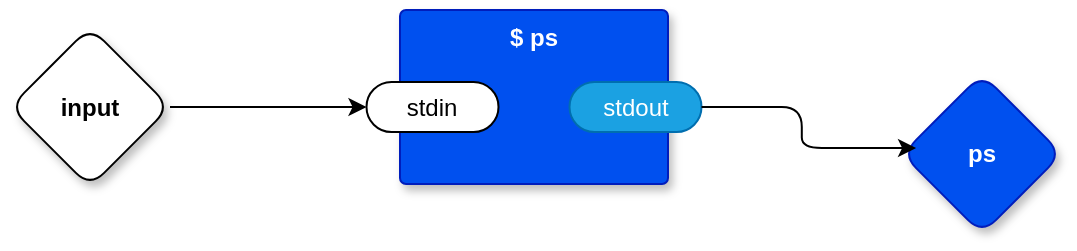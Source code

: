 <mxfile compressed="false" version="21.6.8" type="device" pages="2">
  <diagram name="main" id="rouPT9Cqq-OwMpKOoevE">
    <mxGraphModel dx="962" dy="1032" grid="0" gridSize="10" guides="1" tooltips="1" connect="1" arrows="1" fold="1" page="0" pageScale="1" pageWidth="1100" pageHeight="850" math="0" shadow="0">
      <root>
        <mxCell id="0" />
        <mxCell id="1" parent="0" />
        <mxCell id="ztLQy-kmBZNhy9KoKJPl-23" style="edgeStyle=orthogonalEdgeStyle;rounded=1;orthogonalLoop=1;jettySize=auto;html=1;exitX=1;exitY=0.5;exitDx=0;exitDy=0;exitPerimeter=0;entryX=0;entryY=0.5;entryDx=0;entryDy=0;entryPerimeter=0;" parent="1" source="ztLQy-kmBZNhy9KoKJPl-1" target="ztLQy-kmBZNhy9KoKJPl-21" edge="1">
          <mxGeometry relative="1" as="geometry" />
        </mxCell>
        <mxCell id="ztLQy-kmBZNhy9KoKJPl-1" value="input" style="rhombus;whiteSpace=wrap;html=1;rounded=1;fontStyle=1;glass=0;sketch=0;fontSize=12;points=[[0,0.5,0,0,0],[0.5,0,0,0,0],[0.5,1,0,0,0],[1,0.5,0,0,0]];shadow=1;" parent="1" vertex="1">
          <mxGeometry x="8" y="-32.5" width="80" height="80" as="geometry" />
        </mxCell>
        <mxCell id="ztLQy-kmBZNhy9KoKJPl-2" value="ps" style="rhombus;whiteSpace=wrap;html=1;rounded=1;fillColor=#0050ef;fontColor=#ffffff;strokeColor=#001DBC;fontStyle=1;glass=0;sketch=0;fontSize=12;points=[[0,0.5,0,0,0],[0.5,0,0,0,0],[0.5,1,0,0,0],[1,0.5,0,0,0]];shadow=1;" parent="1" vertex="1">
          <mxGeometry x="454" y="-9" width="80" height="80" as="geometry" />
        </mxCell>
        <mxCell id="ztLQy-kmBZNhy9KoKJPl-20" value="$ ps" style="rounded=1;whiteSpace=wrap;html=1;sketch=0;container=1;recursiveResize=0;verticalAlign=top;arcSize=6;fontStyle=1;autosize=0;points=[];absoluteArcSize=1;shadow=1;strokeColor=#001DBC;fillColor=#0050ef;fontColor=#ffffff;connectable=0;" parent="1" vertex="1">
          <mxGeometry x="203" y="-41" width="134" height="87" as="geometry">
            <mxRectangle x="-98" y="-1230" width="99" height="26" as="alternateBounds" />
          </mxGeometry>
        </mxCell>
        <mxCell id="ztLQy-kmBZNhy9KoKJPl-21" value="stdin" style="rounded=1;whiteSpace=wrap;html=1;sketch=0;points=[[0,0.5,0,0,0],[1,0.5,0,0,0]];arcSize=50;" parent="ztLQy-kmBZNhy9KoKJPl-20" vertex="1">
          <mxGeometry x="-16.75" y="36" width="66" height="25" as="geometry" />
        </mxCell>
        <mxCell id="ztLQy-kmBZNhy9KoKJPl-22" value="stdout" style="rounded=1;whiteSpace=wrap;html=1;sketch=0;points=[[0,0.5,0,0,0],[1,0.5,0,0,0]];fillColor=#1ba1e2;fontColor=#ffffff;strokeColor=#006EAF;arcSize=50;" parent="ztLQy-kmBZNhy9KoKJPl-20" vertex="1">
          <mxGeometry x="84.75" y="36" width="66" height="25" as="geometry" />
        </mxCell>
        <mxCell id="ztLQy-kmBZNhy9KoKJPl-37" style="edgeStyle=orthogonalEdgeStyle;rounded=1;orthogonalLoop=1;jettySize=auto;html=1;exitX=1;exitY=0.5;exitDx=0;exitDy=0;exitPerimeter=0;entryX=0.088;entryY=0.463;entryDx=0;entryDy=0;entryPerimeter=0;" parent="1" source="ztLQy-kmBZNhy9KoKJPl-22" target="ztLQy-kmBZNhy9KoKJPl-2" edge="1">
          <mxGeometry relative="1" as="geometry">
            <mxPoint x="486.25" y="7.5" as="targetPoint" />
          </mxGeometry>
        </mxCell>
      </root>
    </mxGraphModel>
  </diagram>
  <diagram name="Copy of main" id="KS3WEbwcifBTzsb4HUmv">
    <mxGraphModel dx="962" dy="1032" grid="0" gridSize="10" guides="1" tooltips="1" connect="1" arrows="1" fold="1" page="0" pageScale="1" pageWidth="1100" pageHeight="850" math="0" shadow="0">
      <root>
        <mxCell id="xJ1eNEEvFR5x5LvTf2mW-0" />
        <mxCell id="xJ1eNEEvFR5x5LvTf2mW-1" parent="xJ1eNEEvFR5x5LvTf2mW-0" />
        <mxCell id="xJ1eNEEvFR5x5LvTf2mW-2" style="edgeStyle=orthogonalEdgeStyle;rounded=1;orthogonalLoop=1;jettySize=auto;html=1;exitX=1;exitY=0.5;exitDx=0;exitDy=0;exitPerimeter=0;entryX=0;entryY=0.5;entryDx=0;entryDy=0;entryPerimeter=0;" edge="1" parent="xJ1eNEEvFR5x5LvTf2mW-1" source="xJ1eNEEvFR5x5LvTf2mW-3" target="xJ1eNEEvFR5x5LvTf2mW-6">
          <mxGeometry relative="1" as="geometry" />
        </mxCell>
        <mxCell id="xJ1eNEEvFR5x5LvTf2mW-3" value="input" style="rhombus;whiteSpace=wrap;html=1;rounded=1;fontStyle=1;glass=0;sketch=0;fontSize=12;points=[[0,0.5,0,0,0],[0.5,0,0,0,0],[0.5,1,0,0,0],[1,0.5,0,0,0]];shadow=1;" vertex="1" parent="xJ1eNEEvFR5x5LvTf2mW-1">
          <mxGeometry x="8" y="-32.5" width="80" height="80" as="geometry" />
        </mxCell>
        <mxCell id="xJ1eNEEvFR5x5LvTf2mW-4" value="ps" style="rhombus;whiteSpace=wrap;html=1;rounded=1;fillColor=#0050ef;fontColor=#ffffff;strokeColor=#001DBC;fontStyle=1;glass=0;sketch=0;fontSize=12;points=[[0,0.5,0,0,0],[0.5,0,0,0,0],[0.5,1,0,0,0],[1,0.5,0,0,0]];shadow=1;" vertex="1" parent="xJ1eNEEvFR5x5LvTf2mW-1">
          <mxGeometry x="749" y="-32.5" width="80" height="80" as="geometry" />
        </mxCell>
        <mxCell id="xJ1eNEEvFR5x5LvTf2mW-5" value="$ ps" style="rounded=1;whiteSpace=wrap;html=1;sketch=0;container=1;recursiveResize=0;verticalAlign=top;arcSize=6;fontStyle=1;autosize=0;points=[];absoluteArcSize=1;shadow=1;strokeColor=#001DBC;fillColor=#0050ef;fontColor=#ffffff;connectable=0;" vertex="1" parent="xJ1eNEEvFR5x5LvTf2mW-1">
          <mxGeometry x="203" y="-41" width="134" height="87" as="geometry">
            <mxRectangle x="-98" y="-1230" width="99" height="26" as="alternateBounds" />
          </mxGeometry>
        </mxCell>
        <mxCell id="xJ1eNEEvFR5x5LvTf2mW-6" value="stdin" style="rounded=1;whiteSpace=wrap;html=1;sketch=0;points=[[0,0.5,0,0,0],[1,0.5,0,0,0]];arcSize=50;" vertex="1" parent="xJ1eNEEvFR5x5LvTf2mW-5">
          <mxGeometry x="-16.75" y="36" width="66" height="25" as="geometry" />
        </mxCell>
        <mxCell id="xJ1eNEEvFR5x5LvTf2mW-7" value="stdout" style="rounded=1;whiteSpace=wrap;html=1;sketch=0;points=[[0,0.5,0,0,0],[1,0.5,0,0,0]];fillColor=#1ba1e2;fontColor=#ffffff;strokeColor=#006EAF;arcSize=50;" vertex="1" parent="xJ1eNEEvFR5x5LvTf2mW-5">
          <mxGeometry x="84.75" y="36" width="66" height="25" as="geometry" />
        </mxCell>
        <mxCell id="xJ1eNEEvFR5x5LvTf2mW-8" value="$ grep vsh" style="rounded=1;whiteSpace=wrap;html=1;sketch=0;container=1;recursiveResize=0;verticalAlign=top;arcSize=6;fontStyle=1;autosize=0;points=[];absoluteArcSize=1;shadow=1;strokeColor=#001DBC;fillColor=#0050ef;fontColor=#ffffff;connectable=0;" vertex="1" parent="xJ1eNEEvFR5x5LvTf2mW-1">
          <mxGeometry x="503" y="-41" width="134" height="87" as="geometry">
            <mxRectangle x="-98" y="-1230" width="99" height="26" as="alternateBounds" />
          </mxGeometry>
        </mxCell>
        <mxCell id="xJ1eNEEvFR5x5LvTf2mW-9" value="stdin" style="rounded=1;whiteSpace=wrap;html=1;sketch=0;points=[[0,0.5,0,0,0],[1,0.5,0,0,0]];arcSize=50;" vertex="1" parent="xJ1eNEEvFR5x5LvTf2mW-8">
          <mxGeometry x="-16.75" y="36" width="66" height="25" as="geometry" />
        </mxCell>
        <mxCell id="xJ1eNEEvFR5x5LvTf2mW-10" value="stdout" style="rounded=1;whiteSpace=wrap;html=1;sketch=0;points=[[0,0.5,0,0,0],[1,0.5,0,0,0]];fillColor=#1ba1e2;fontColor=#ffffff;strokeColor=#006EAF;arcSize=50;" vertex="1" parent="xJ1eNEEvFR5x5LvTf2mW-8">
          <mxGeometry x="84.75" y="36" width="66" height="25" as="geometry" />
        </mxCell>
        <mxCell id="xJ1eNEEvFR5x5LvTf2mW-11" style="edgeStyle=orthogonalEdgeStyle;rounded=1;orthogonalLoop=1;jettySize=auto;html=1;exitX=1;exitY=0.5;exitDx=0;exitDy=0;exitPerimeter=0;entryX=0;entryY=0.5;entryDx=0;entryDy=0;entryPerimeter=0;" edge="1" parent="xJ1eNEEvFR5x5LvTf2mW-1" source="xJ1eNEEvFR5x5LvTf2mW-7" target="xJ1eNEEvFR5x5LvTf2mW-9">
          <mxGeometry relative="1" as="geometry" />
        </mxCell>
        <mxCell id="xJ1eNEEvFR5x5LvTf2mW-12" style="edgeStyle=orthogonalEdgeStyle;rounded=1;orthogonalLoop=1;jettySize=auto;html=1;exitX=1;exitY=0.5;exitDx=0;exitDy=0;exitPerimeter=0;entryX=0;entryY=0.5;entryDx=0;entryDy=0;entryPerimeter=0;" edge="1" parent="xJ1eNEEvFR5x5LvTf2mW-1" source="xJ1eNEEvFR5x5LvTf2mW-10" target="xJ1eNEEvFR5x5LvTf2mW-4">
          <mxGeometry relative="1" as="geometry" />
        </mxCell>
        <mxCell id="xJ1eNEEvFR5x5LvTf2mW-13" value="$ wc -l" style="rounded=1;whiteSpace=wrap;html=1;sketch=0;container=1;recursiveResize=0;verticalAlign=top;arcSize=6;fontStyle=1;autosize=0;points=[];absoluteArcSize=1;shadow=1;strokeColor=#001DBC;fillColor=#0050ef;fontColor=#ffffff;connectable=0;" vertex="1" parent="xJ1eNEEvFR5x5LvTf2mW-1">
          <mxGeometry x="503" y="142" width="134" height="87" as="geometry">
            <mxRectangle x="-98" y="-1230" width="99" height="26" as="alternateBounds" />
          </mxGeometry>
        </mxCell>
        <mxCell id="xJ1eNEEvFR5x5LvTf2mW-14" value="stdin" style="rounded=1;whiteSpace=wrap;html=1;sketch=0;points=[[0,0.5,0,0,0],[1,0.5,0,0,0]];arcSize=50;" vertex="1" parent="xJ1eNEEvFR5x5LvTf2mW-13">
          <mxGeometry x="-16.75" y="36" width="66" height="25" as="geometry" />
        </mxCell>
        <mxCell id="xJ1eNEEvFR5x5LvTf2mW-15" value="stdout" style="rounded=1;whiteSpace=wrap;html=1;sketch=0;points=[[0,0.5,0,0,0],[1,0.5,0,0,0]];fillColor=#1ba1e2;fontColor=#ffffff;strokeColor=#006EAF;arcSize=50;" vertex="1" parent="xJ1eNEEvFR5x5LvTf2mW-13">
          <mxGeometry x="84.75" y="36" width="66" height="25" as="geometry" />
        </mxCell>
        <mxCell id="xJ1eNEEvFR5x5LvTf2mW-16" style="edgeStyle=orthogonalEdgeStyle;rounded=1;orthogonalLoop=1;jettySize=auto;html=1;exitX=1;exitY=0.5;exitDx=0;exitDy=0;exitPerimeter=0;entryX=0;entryY=0.5;entryDx=0;entryDy=0;entryPerimeter=0;" edge="1" parent="xJ1eNEEvFR5x5LvTf2mW-1" source="xJ1eNEEvFR5x5LvTf2mW-7" target="xJ1eNEEvFR5x5LvTf2mW-14">
          <mxGeometry relative="1" as="geometry" />
        </mxCell>
        <mxCell id="xJ1eNEEvFR5x5LvTf2mW-17" value="processes" style="rhombus;whiteSpace=wrap;html=1;rounded=1;fillColor=#0050ef;fontColor=#ffffff;strokeColor=#001DBC;fontStyle=1;glass=0;sketch=0;fontSize=12;points=[[0,0.5,0,0,0],[0.5,0,0,0,0],[0.5,1,0,0,0],[1,0.5,0,0,0]];shadow=1;" vertex="1" parent="xJ1eNEEvFR5x5LvTf2mW-1">
          <mxGeometry x="749" y="150.5" width="80" height="80" as="geometry" />
        </mxCell>
        <mxCell id="xJ1eNEEvFR5x5LvTf2mW-18" style="edgeStyle=orthogonalEdgeStyle;rounded=1;orthogonalLoop=1;jettySize=auto;html=1;exitX=1;exitY=0.5;exitDx=0;exitDy=0;exitPerimeter=0;entryX=0;entryY=0.5;entryDx=0;entryDy=0;entryPerimeter=0;" edge="1" parent="xJ1eNEEvFR5x5LvTf2mW-1" source="xJ1eNEEvFR5x5LvTf2mW-15" target="xJ1eNEEvFR5x5LvTf2mW-17">
          <mxGeometry relative="1" as="geometry" />
        </mxCell>
      </root>
    </mxGraphModel>
  </diagram>
</mxfile>
